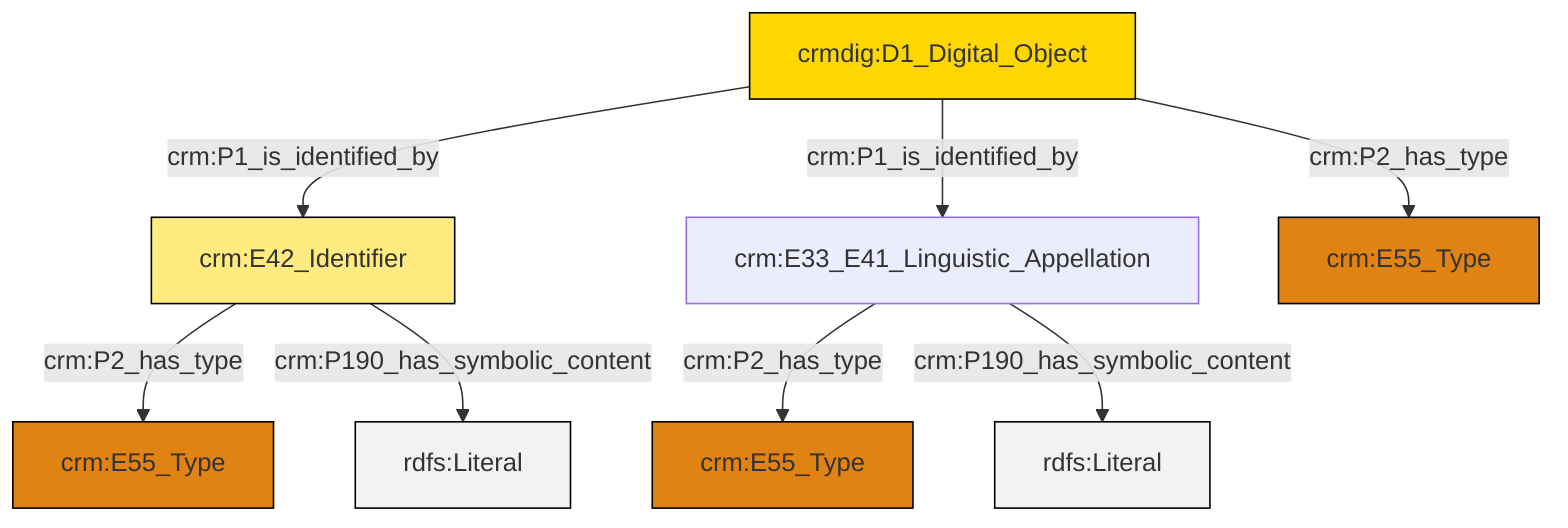 graph TD
classDef Literal fill:#f2f2f2,stroke:#000000;
classDef CRM_Entity fill:#FFFFFF,stroke:#000000;
classDef Temporal_Entity fill:#00C9E6, stroke:#000000;
classDef Type fill:#E18312, stroke:#000000;
classDef Time-Span fill:#2C9C91, stroke:#000000;
classDef Appellation fill:#FFEB7F, stroke:#000000;
classDef Place fill:#008836, stroke:#000000;
classDef Persistent_Item fill:#B266B2, stroke:#000000;
classDef Conceptual_Object fill:#FFD700, stroke:#000000;
classDef Physical_Thing fill:#D2B48C, stroke:#000000;
classDef Actor fill:#f58aad, stroke:#000000;
classDef PC_Classes fill:#4ce600, stroke:#000000;
classDef Multi fill:#cccccc,stroke:#000000;

2["crmdig:D1_Digital_Object"]:::Conceptual_Object -->|crm:P1_is_identified_by| 4["crm:E42_Identifier"]:::Appellation
2["crmdig:D1_Digital_Object"]:::Conceptual_Object -->|crm:P1_is_identified_by| 5["crm:E33_E41_Linguistic_Appellation"]:::Default
5["crm:E33_E41_Linguistic_Appellation"]:::Default -->|crm:P2_has_type| 7["crm:E55_Type"]:::Type
5["crm:E33_E41_Linguistic_Appellation"]:::Default -->|crm:P190_has_symbolic_content| 9[rdfs:Literal]:::Literal
4["crm:E42_Identifier"]:::Appellation -->|crm:P2_has_type| 0["crm:E55_Type"]:::Type
2["crmdig:D1_Digital_Object"]:::Conceptual_Object -->|crm:P2_has_type| 11["crm:E55_Type"]:::Type
4["crm:E42_Identifier"]:::Appellation -->|crm:P190_has_symbolic_content| 14[rdfs:Literal]:::Literal